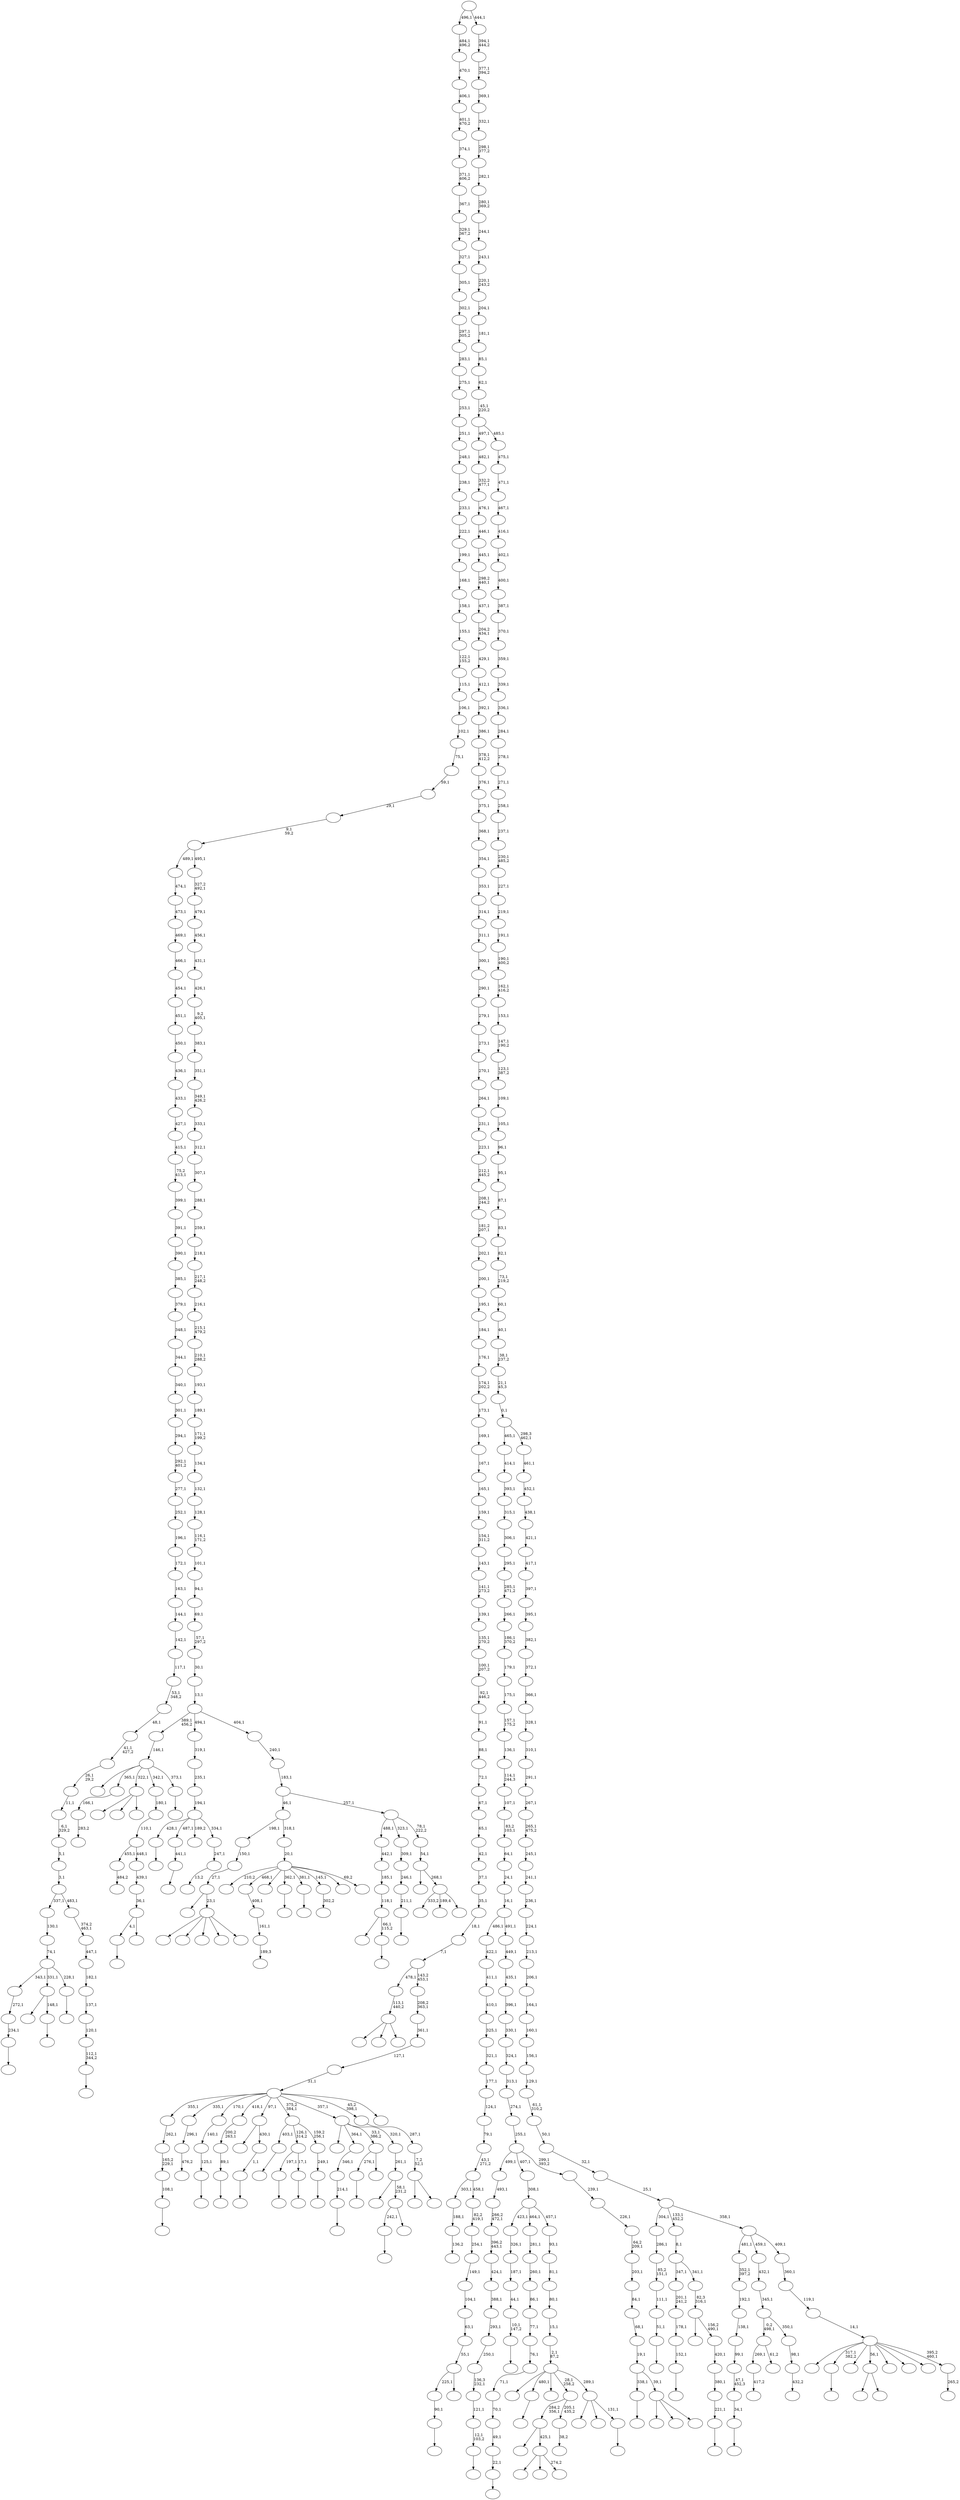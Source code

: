 digraph T {
	600 [label=""]
	599 [label=""]
	598 [label=""]
	597 [label=""]
	596 [label=""]
	595 [label=""]
	594 [label=""]
	593 [label=""]
	592 [label=""]
	591 [label=""]
	590 [label=""]
	589 [label=""]
	588 [label=""]
	587 [label=""]
	586 [label=""]
	585 [label=""]
	584 [label=""]
	583 [label=""]
	582 [label=""]
	581 [label=""]
	580 [label=""]
	579 [label=""]
	578 [label=""]
	577 [label=""]
	576 [label=""]
	575 [label=""]
	574 [label=""]
	573 [label=""]
	572 [label=""]
	571 [label=""]
	570 [label=""]
	569 [label=""]
	568 [label=""]
	567 [label=""]
	566 [label=""]
	565 [label=""]
	564 [label=""]
	563 [label=""]
	562 [label=""]
	561 [label=""]
	560 [label=""]
	559 [label=""]
	558 [label=""]
	557 [label=""]
	556 [label=""]
	555 [label=""]
	554 [label=""]
	553 [label=""]
	552 [label=""]
	551 [label=""]
	550 [label=""]
	549 [label=""]
	548 [label=""]
	547 [label=""]
	546 [label=""]
	545 [label=""]
	544 [label=""]
	543 [label=""]
	542 [label=""]
	541 [label=""]
	540 [label=""]
	539 [label=""]
	538 [label=""]
	537 [label=""]
	536 [label=""]
	535 [label=""]
	534 [label=""]
	533 [label=""]
	532 [label=""]
	531 [label=""]
	530 [label=""]
	529 [label=""]
	528 [label=""]
	527 [label=""]
	526 [label=""]
	525 [label=""]
	524 [label=""]
	523 [label=""]
	522 [label=""]
	521 [label=""]
	520 [label=""]
	519 [label=""]
	518 [label=""]
	517 [label=""]
	516 [label=""]
	515 [label=""]
	514 [label=""]
	513 [label=""]
	512 [label=""]
	511 [label=""]
	510 [label=""]
	509 [label=""]
	508 [label=""]
	507 [label=""]
	506 [label=""]
	505 [label=""]
	504 [label=""]
	503 [label=""]
	502 [label=""]
	501 [label=""]
	500 [label=""]
	499 [label=""]
	498 [label=""]
	497 [label=""]
	496 [label=""]
	495 [label=""]
	494 [label=""]
	493 [label=""]
	492 [label=""]
	491 [label=""]
	490 [label=""]
	489 [label=""]
	488 [label=""]
	487 [label=""]
	486 [label=""]
	485 [label=""]
	484 [label=""]
	483 [label=""]
	482 [label=""]
	481 [label=""]
	480 [label=""]
	479 [label=""]
	478 [label=""]
	477 [label=""]
	476 [label=""]
	475 [label=""]
	474 [label=""]
	473 [label=""]
	472 [label=""]
	471 [label=""]
	470 [label=""]
	469 [label=""]
	468 [label=""]
	467 [label=""]
	466 [label=""]
	465 [label=""]
	464 [label=""]
	463 [label=""]
	462 [label=""]
	461 [label=""]
	460 [label=""]
	459 [label=""]
	458 [label=""]
	457 [label=""]
	456 [label=""]
	455 [label=""]
	454 [label=""]
	453 [label=""]
	452 [label=""]
	451 [label=""]
	450 [label=""]
	449 [label=""]
	448 [label=""]
	447 [label=""]
	446 [label=""]
	445 [label=""]
	444 [label=""]
	443 [label=""]
	442 [label=""]
	441 [label=""]
	440 [label=""]
	439 [label=""]
	438 [label=""]
	437 [label=""]
	436 [label=""]
	435 [label=""]
	434 [label=""]
	433 [label=""]
	432 [label=""]
	431 [label=""]
	430 [label=""]
	429 [label=""]
	428 [label=""]
	427 [label=""]
	426 [label=""]
	425 [label=""]
	424 [label=""]
	423 [label=""]
	422 [label=""]
	421 [label=""]
	420 [label=""]
	419 [label=""]
	418 [label=""]
	417 [label=""]
	416 [label=""]
	415 [label=""]
	414 [label=""]
	413 [label=""]
	412 [label=""]
	411 [label=""]
	410 [label=""]
	409 [label=""]
	408 [label=""]
	407 [label=""]
	406 [label=""]
	405 [label=""]
	404 [label=""]
	403 [label=""]
	402 [label=""]
	401 [label=""]
	400 [label=""]
	399 [label=""]
	398 [label=""]
	397 [label=""]
	396 [label=""]
	395 [label=""]
	394 [label=""]
	393 [label=""]
	392 [label=""]
	391 [label=""]
	390 [label=""]
	389 [label=""]
	388 [label=""]
	387 [label=""]
	386 [label=""]
	385 [label=""]
	384 [label=""]
	383 [label=""]
	382 [label=""]
	381 [label=""]
	380 [label=""]
	379 [label=""]
	378 [label=""]
	377 [label=""]
	376 [label=""]
	375 [label=""]
	374 [label=""]
	373 [label=""]
	372 [label=""]
	371 [label=""]
	370 [label=""]
	369 [label=""]
	368 [label=""]
	367 [label=""]
	366 [label=""]
	365 [label=""]
	364 [label=""]
	363 [label=""]
	362 [label=""]
	361 [label=""]
	360 [label=""]
	359 [label=""]
	358 [label=""]
	357 [label=""]
	356 [label=""]
	355 [label=""]
	354 [label=""]
	353 [label=""]
	352 [label=""]
	351 [label=""]
	350 [label=""]
	349 [label=""]
	348 [label=""]
	347 [label=""]
	346 [label=""]
	345 [label=""]
	344 [label=""]
	343 [label=""]
	342 [label=""]
	341 [label=""]
	340 [label=""]
	339 [label=""]
	338 [label=""]
	337 [label=""]
	336 [label=""]
	335 [label=""]
	334 [label=""]
	333 [label=""]
	332 [label=""]
	331 [label=""]
	330 [label=""]
	329 [label=""]
	328 [label=""]
	327 [label=""]
	326 [label=""]
	325 [label=""]
	324 [label=""]
	323 [label=""]
	322 [label=""]
	321 [label=""]
	320 [label=""]
	319 [label=""]
	318 [label=""]
	317 [label=""]
	316 [label=""]
	315 [label=""]
	314 [label=""]
	313 [label=""]
	312 [label=""]
	311 [label=""]
	310 [label=""]
	309 [label=""]
	308 [label=""]
	307 [label=""]
	306 [label=""]
	305 [label=""]
	304 [label=""]
	303 [label=""]
	302 [label=""]
	301 [label=""]
	300 [label=""]
	299 [label=""]
	298 [label=""]
	297 [label=""]
	296 [label=""]
	295 [label=""]
	294 [label=""]
	293 [label=""]
	292 [label=""]
	291 [label=""]
	290 [label=""]
	289 [label=""]
	288 [label=""]
	287 [label=""]
	286 [label=""]
	285 [label=""]
	284 [label=""]
	283 [label=""]
	282 [label=""]
	281 [label=""]
	280 [label=""]
	279 [label=""]
	278 [label=""]
	277 [label=""]
	276 [label=""]
	275 [label=""]
	274 [label=""]
	273 [label=""]
	272 [label=""]
	271 [label=""]
	270 [label=""]
	269 [label=""]
	268 [label=""]
	267 [label=""]
	266 [label=""]
	265 [label=""]
	264 [label=""]
	263 [label=""]
	262 [label=""]
	261 [label=""]
	260 [label=""]
	259 [label=""]
	258 [label=""]
	257 [label=""]
	256 [label=""]
	255 [label=""]
	254 [label=""]
	253 [label=""]
	252 [label=""]
	251 [label=""]
	250 [label=""]
	249 [label=""]
	248 [label=""]
	247 [label=""]
	246 [label=""]
	245 [label=""]
	244 [label=""]
	243 [label=""]
	242 [label=""]
	241 [label=""]
	240 [label=""]
	239 [label=""]
	238 [label=""]
	237 [label=""]
	236 [label=""]
	235 [label=""]
	234 [label=""]
	233 [label=""]
	232 [label=""]
	231 [label=""]
	230 [label=""]
	229 [label=""]
	228 [label=""]
	227 [label=""]
	226 [label=""]
	225 [label=""]
	224 [label=""]
	223 [label=""]
	222 [label=""]
	221 [label=""]
	220 [label=""]
	219 [label=""]
	218 [label=""]
	217 [label=""]
	216 [label=""]
	215 [label=""]
	214 [label=""]
	213 [label=""]
	212 [label=""]
	211 [label=""]
	210 [label=""]
	209 [label=""]
	208 [label=""]
	207 [label=""]
	206 [label=""]
	205 [label=""]
	204 [label=""]
	203 [label=""]
	202 [label=""]
	201 [label=""]
	200 [label=""]
	199 [label=""]
	198 [label=""]
	197 [label=""]
	196 [label=""]
	195 [label=""]
	194 [label=""]
	193 [label=""]
	192 [label=""]
	191 [label=""]
	190 [label=""]
	189 [label=""]
	188 [label=""]
	187 [label=""]
	186 [label=""]
	185 [label=""]
	184 [label=""]
	183 [label=""]
	182 [label=""]
	181 [label=""]
	180 [label=""]
	179 [label=""]
	178 [label=""]
	177 [label=""]
	176 [label=""]
	175 [label=""]
	174 [label=""]
	173 [label=""]
	172 [label=""]
	171 [label=""]
	170 [label=""]
	169 [label=""]
	168 [label=""]
	167 [label=""]
	166 [label=""]
	165 [label=""]
	164 [label=""]
	163 [label=""]
	162 [label=""]
	161 [label=""]
	160 [label=""]
	159 [label=""]
	158 [label=""]
	157 [label=""]
	156 [label=""]
	155 [label=""]
	154 [label=""]
	153 [label=""]
	152 [label=""]
	151 [label=""]
	150 [label=""]
	149 [label=""]
	148 [label=""]
	147 [label=""]
	146 [label=""]
	145 [label=""]
	144 [label=""]
	143 [label=""]
	142 [label=""]
	141 [label=""]
	140 [label=""]
	139 [label=""]
	138 [label=""]
	137 [label=""]
	136 [label=""]
	135 [label=""]
	134 [label=""]
	133 [label=""]
	132 [label=""]
	131 [label=""]
	130 [label=""]
	129 [label=""]
	128 [label=""]
	127 [label=""]
	126 [label=""]
	125 [label=""]
	124 [label=""]
	123 [label=""]
	122 [label=""]
	121 [label=""]
	120 [label=""]
	119 [label=""]
	118 [label=""]
	117 [label=""]
	116 [label=""]
	115 [label=""]
	114 [label=""]
	113 [label=""]
	112 [label=""]
	111 [label=""]
	110 [label=""]
	109 [label=""]
	108 [label=""]
	107 [label=""]
	106 [label=""]
	105 [label=""]
	104 [label=""]
	103 [label=""]
	102 [label=""]
	101 [label=""]
	100 [label=""]
	99 [label=""]
	98 [label=""]
	97 [label=""]
	96 [label=""]
	95 [label=""]
	94 [label=""]
	93 [label=""]
	92 [label=""]
	91 [label=""]
	90 [label=""]
	89 [label=""]
	88 [label=""]
	87 [label=""]
	86 [label=""]
	85 [label=""]
	84 [label=""]
	83 [label=""]
	82 [label=""]
	81 [label=""]
	80 [label=""]
	79 [label=""]
	78 [label=""]
	77 [label=""]
	76 [label=""]
	75 [label=""]
	74 [label=""]
	73 [label=""]
	72 [label=""]
	71 [label=""]
	70 [label=""]
	69 [label=""]
	68 [label=""]
	67 [label=""]
	66 [label=""]
	65 [label=""]
	64 [label=""]
	63 [label=""]
	62 [label=""]
	61 [label=""]
	60 [label=""]
	59 [label=""]
	58 [label=""]
	57 [label=""]
	56 [label=""]
	55 [label=""]
	54 [label=""]
	53 [label=""]
	52 [label=""]
	51 [label=""]
	50 [label=""]
	49 [label=""]
	48 [label=""]
	47 [label=""]
	46 [label=""]
	45 [label=""]
	44 [label=""]
	43 [label=""]
	42 [label=""]
	41 [label=""]
	40 [label=""]
	39 [label=""]
	38 [label=""]
	37 [label=""]
	36 [label=""]
	35 [label=""]
	34 [label=""]
	33 [label=""]
	32 [label=""]
	31 [label=""]
	30 [label=""]
	29 [label=""]
	28 [label=""]
	27 [label=""]
	26 [label=""]
	25 [label=""]
	24 [label=""]
	23 [label=""]
	22 [label=""]
	21 [label=""]
	20 [label=""]
	19 [label=""]
	18 [label=""]
	17 [label=""]
	16 [label=""]
	15 [label=""]
	14 [label=""]
	13 [label=""]
	12 [label=""]
	11 [label=""]
	10 [label=""]
	9 [label=""]
	8 [label=""]
	7 [label=""]
	6 [label=""]
	5 [label=""]
	4 [label=""]
	3 [label=""]
	2 [label=""]
	1 [label=""]
	0 [label=""]
	598 -> 599 [label=""]
	592 -> 593 [label=""]
	586 -> 587 [label=""]
	585 -> 586 [label="152,1"]
	584 -> 585 [label="178,1"]
	583 -> 584 [label="201,1\n241,2"]
	581 -> 582 [label=""]
	580 -> 581 [label="108,1"]
	579 -> 580 [label="165,2\n229,1"]
	578 -> 579 [label="262,1"]
	575 -> 576 [label="476,2"]
	574 -> 575 [label="296,1"]
	572 -> 573 [label=""]
	571 -> 572 [label="125,1"]
	570 -> 571 [label="140,1"]
	568 -> 569 [label="417,2"]
	566 -> 567 [label=""]
	563 -> 564 [label=""]
	560 -> 568 [label="269,1"]
	560 -> 561 [label="61,2"]
	558 -> 559 [label="484,2"]
	554 -> 555 [label=""]
	551 -> 552 [label="136,2"]
	550 -> 551 [label="188,1"]
	548 -> 549 [label=""]
	547 -> 548 [label="10,1\n147,2"]
	546 -> 547 [label="44,1"]
	545 -> 546 [label="187,1"]
	544 -> 545 [label="326,1"]
	542 -> 543 [label=""]
	541 -> 542 [label="234,1"]
	540 -> 541 [label="272,1"]
	538 -> 539 [label=""]
	537 -> 538 [label="22,1"]
	536 -> 537 [label="49,1"]
	535 -> 536 [label="70,1"]
	534 -> 535 [label="71,1"]
	533 -> 534 [label="76,1"]
	532 -> 533 [label="77,1"]
	531 -> 532 [label="86,1"]
	530 -> 531 [label="260,1"]
	529 -> 530 [label="281,1"]
	526 -> 527 [label=""]
	525 -> 526 [label="89,1"]
	524 -> 525 [label="200,2\n263,1"]
	522 -> 523 [label=""]
	521 -> 522 [label="214,1"]
	520 -> 521 [label="346,1"]
	518 -> 519 [label=""]
	517 -> 518 [label="34,1"]
	516 -> 517 [label="47,1\n452,3"]
	515 -> 516 [label="99,1"]
	514 -> 515 [label="138,1"]
	513 -> 514 [label="192,1"]
	512 -> 513 [label="352,1\n397,2"]
	510 -> 511 [label=""]
	509 -> 510 [label="51,1"]
	508 -> 509 [label="111,1"]
	507 -> 508 [label="85,2\n151,1"]
	506 -> 507 [label="286,1"]
	504 -> 505 [label=""]
	501 -> 502 [label="189,3"]
	500 -> 501 [label="161,1"]
	499 -> 500 [label="408,1"]
	495 -> 496 [label=""]
	494 -> 598 [label="197,1"]
	494 -> 495 [label="17,1"]
	492 -> 493 [label=""]
	491 -> 492 [label="1,1"]
	490 -> 600 [label=""]
	490 -> 491 [label="430,1"]
	486 -> 487 [label=""]
	484 -> 485 [label="432,2"]
	483 -> 484 [label="98,1"]
	482 -> 560 [label="0,2\n498,1"]
	482 -> 483 [label="350,1"]
	481 -> 482 [label="345,1"]
	480 -> 481 [label="432,1"]
	477 -> 554 [label="276,1"]
	477 -> 478 [label=""]
	475 -> 476 [label=""]
	474 -> 475 [label="249,1"]
	473 -> 504 [label="403,1"]
	473 -> 494 [label="126,1\n314,2"]
	473 -> 474 [label="159,2\n256,1"]
	471 -> 472 [label="283,2"]
	470 -> 471 [label="166,1"]
	468 -> 565 [label=""]
	468 -> 553 [label=""]
	468 -> 469 [label=""]
	464 -> 566 [label="242,1"]
	464 -> 465 [label=""]
	463 -> 497 [label=""]
	463 -> 464 [label="58,1\n231,2"]
	462 -> 463 [label="261,1"]
	461 -> 588 [label=""]
	461 -> 520 [label="364,1"]
	461 -> 477 [label="33,1\n386,2"]
	461 -> 462 [label="320,1"]
	458 -> 528 [label=""]
	458 -> 488 [label=""]
	458 -> 459 [label="274,2"]
	457 -> 591 [label=""]
	457 -> 458 [label="425,1"]
	455 -> 456 [label=""]
	454 -> 455 [label="12,1\n103,2"]
	453 -> 454 [label="121,1"]
	452 -> 453 [label="136,3\n232,1"]
	451 -> 452 [label="250,1"]
	450 -> 451 [label="293,1"]
	449 -> 450 [label="388,1"]
	448 -> 449 [label="424,1"]
	447 -> 448 [label="396,2\n443,1"]
	446 -> 447 [label="266,2\n472,1"]
	445 -> 446 [label="493,1"]
	443 -> 562 [label=""]
	443 -> 444 [label=""]
	442 -> 443 [label="7,2\n52,1"]
	441 -> 442 [label="287,1"]
	438 -> 439 [label=""]
	436 -> 592 [label="4,1"]
	436 -> 437 [label=""]
	435 -> 436 [label="36,1"]
	434 -> 435 [label="439,1"]
	433 -> 558 [label="455,1"]
	433 -> 434 [label="448,1"]
	432 -> 433 [label="110,1"]
	431 -> 432 [label="180,1"]
	429 -> 430 [label=""]
	428 -> 589 [label=""]
	428 -> 429 [label="66,1\n115,2"]
	427 -> 428 [label="118,1"]
	426 -> 427 [label="185,1"]
	425 -> 426 [label="442,1"]
	423 -> 424 [label=""]
	422 -> 489 [label=""]
	422 -> 470 [label="365,1"]
	422 -> 468 [label="322,1"]
	422 -> 431 [label="342,1"]
	422 -> 423 [label="373,1"]
	421 -> 422 [label="146,1"]
	419 -> 420 [label=""]
	417 -> 418 [label=""]
	415 -> 416 [label=""]
	413 -> 414 [label="38,2"]
	412 -> 457 [label="284,2\n356,1"]
	412 -> 413 [label="205,1\n435,2"]
	410 -> 411 [label=""]
	409 -> 410 [label="441,1"]
	407 -> 503 [label=""]
	407 -> 479 [label=""]
	407 -> 408 [label=""]
	406 -> 407 [label="113,1\n440,2"]
	404 -> 405 [label=""]
	403 -> 404 [label="211,1"]
	402 -> 403 [label="246,1"]
	401 -> 402 [label="309,1"]
	398 -> 399 [label=""]
	397 -> 557 [label=""]
	397 -> 398 [label="148,1"]
	391 -> 392 [label="302,2"]
	389 -> 393 [label=""]
	389 -> 390 [label=""]
	387 -> 388 [label=""]
	386 -> 595 [label=""]
	386 -> 400 [label=""]
	386 -> 387 [label="131,1"]
	385 -> 577 [label=""]
	385 -> 486 [label="480,1"]
	385 -> 440 [label=""]
	385 -> 412 [label="28,1\n258,2"]
	385 -> 386 [label="289,1"]
	384 -> 385 [label="2,1\n87,2"]
	383 -> 384 [label="15,1"]
	382 -> 383 [label="80,1"]
	381 -> 382 [label="81,1"]
	380 -> 381 [label="93,1"]
	379 -> 544 [label="423,1"]
	379 -> 529 [label="464,1"]
	379 -> 380 [label="457,1"]
	378 -> 379 [label="308,1"]
	376 -> 377 [label="13,2"]
	375 -> 376 [label="247,1"]
	374 -> 563 [label="428,1"]
	374 -> 409 [label="487,1"]
	374 -> 396 [label="189,2"]
	374 -> 375 [label="334,1"]
	373 -> 374 [label="194,1"]
	372 -> 373 [label="235,1"]
	371 -> 372 [label="319,1"]
	369 -> 370 [label=""]
	368 -> 540 [label="343,1"]
	368 -> 397 [label="331,1"]
	368 -> 369 [label="228,1"]
	367 -> 368 [label="74,1"]
	366 -> 367 [label="130,1"]
	364 -> 365 [label=""]
	363 -> 364 [label="112,1\n344,2"]
	362 -> 363 [label="120,1"]
	361 -> 362 [label="137,1"]
	360 -> 361 [label="182,1"]
	359 -> 360 [label="447,1"]
	358 -> 359 [label="374,2\n463,1"]
	357 -> 366 [label="337,1"]
	357 -> 358 [label="483,1"]
	356 -> 357 [label="3,1"]
	355 -> 356 [label="5,1"]
	354 -> 355 [label="6,1\n329,2"]
	353 -> 354 [label="11,1"]
	352 -> 353 [label="26,1\n29,2"]
	351 -> 352 [label="41,1\n427,2"]
	350 -> 351 [label="48,1"]
	349 -> 350 [label="53,1\n348,2"]
	348 -> 349 [label="117,1"]
	347 -> 348 [label="142,1"]
	346 -> 347 [label="144,1"]
	345 -> 346 [label="163,1"]
	344 -> 345 [label="172,1"]
	343 -> 344 [label="196,1"]
	342 -> 343 [label="252,1"]
	341 -> 342 [label="277,1"]
	340 -> 341 [label="292,1\n401,2"]
	339 -> 340 [label="294,1"]
	338 -> 339 [label="301,1"]
	337 -> 338 [label="340,1"]
	336 -> 337 [label="344,1"]
	335 -> 336 [label="348,1"]
	334 -> 335 [label="379,1"]
	333 -> 334 [label="385,1"]
	332 -> 333 [label="390,1"]
	331 -> 332 [label="391,1"]
	330 -> 331 [label="399,1"]
	329 -> 330 [label="75,2\n413,1"]
	328 -> 329 [label="415,1"]
	327 -> 328 [label="427,1"]
	326 -> 327 [label="433,1"]
	325 -> 326 [label="436,1"]
	324 -> 325 [label="450,1"]
	323 -> 324 [label="451,1"]
	322 -> 323 [label="454,1"]
	321 -> 322 [label="466,1"]
	320 -> 321 [label="469,1"]
	319 -> 320 [label="473,1"]
	318 -> 319 [label="474,1"]
	314 -> 315 [label=""]
	313 -> 314 [label="90,1"]
	309 -> 310 [label=""]
	308 -> 309 [label="221,1"]
	307 -> 308 [label="380,1"]
	306 -> 307 [label="420,1"]
	305 -> 596 [label=""]
	305 -> 306 [label="156,2\n490,1"]
	304 -> 305 [label="82,3\n316,1"]
	303 -> 583 [label="347,1"]
	303 -> 304 [label="341,1"]
	302 -> 303 [label="8,1"]
	298 -> 313 [label="225,1"]
	298 -> 299 [label=""]
	297 -> 298 [label="55,1"]
	296 -> 297 [label="63,1"]
	295 -> 296 [label="104,1"]
	294 -> 295 [label="149,1"]
	293 -> 294 [label="254,1"]
	292 -> 293 [label="82,2\n419,1"]
	291 -> 550 [label="303,1"]
	291 -> 292 [label="458,1"]
	290 -> 291 [label="43,1\n271,2"]
	289 -> 290 [label="79,1"]
	288 -> 289 [label="124,1"]
	287 -> 288 [label="177,1"]
	286 -> 287 [label="321,1"]
	285 -> 286 [label="325,1"]
	284 -> 285 [label="410,1"]
	283 -> 284 [label="411,1"]
	282 -> 283 [label="422,1"]
	280 -> 556 [label=""]
	280 -> 467 [label=""]
	280 -> 466 [label=""]
	280 -> 316 [label=""]
	280 -> 281 [label=""]
	279 -> 394 [label=""]
	279 -> 280 [label="23,1"]
	278 -> 279 [label="27,1"]
	277 -> 278 [label="150,1"]
	273 -> 317 [label=""]
	273 -> 275 [label=""]
	273 -> 274 [label=""]
	272 -> 415 [label="338,1"]
	272 -> 273 [label="39,1"]
	271 -> 272 [label="19,1"]
	270 -> 271 [label="68,1"]
	269 -> 270 [label="84,1"]
	268 -> 269 [label="203,1"]
	267 -> 268 [label="64,2\n209,1"]
	266 -> 267 [label="226,1"]
	265 -> 266 [label="239,1"]
	264 -> 445 [label="499,1"]
	264 -> 378 [label="407,1"]
	264 -> 265 [label="299,1\n393,2"]
	263 -> 264 [label="255,1"]
	262 -> 263 [label="274,1"]
	261 -> 262 [label="313,1"]
	260 -> 261 [label="324,1"]
	259 -> 260 [label="330,1"]
	258 -> 259 [label="396,1"]
	257 -> 258 [label="435,1"]
	256 -> 257 [label="449,1"]
	255 -> 282 [label="486,1"]
	255 -> 256 [label="491,1"]
	254 -> 255 [label="16,1"]
	253 -> 254 [label="24,1"]
	252 -> 253 [label="64,1"]
	251 -> 252 [label="83,2\n103,1"]
	250 -> 251 [label="107,1"]
	249 -> 250 [label="114,1\n244,3"]
	248 -> 249 [label="136,1"]
	247 -> 248 [label="157,1\n175,2"]
	246 -> 247 [label="175,1"]
	245 -> 246 [label="179,1"]
	244 -> 245 [label="186,1\n370,2"]
	243 -> 244 [label="266,1"]
	242 -> 243 [label="285,1\n471,2"]
	241 -> 242 [label="295,1"]
	240 -> 241 [label="306,1"]
	239 -> 240 [label="315,1"]
	238 -> 239 [label="393,1"]
	237 -> 238 [label="414,1"]
	235 -> 594 [label="210,2"]
	235 -> 499 [label="468,1"]
	235 -> 460 [label=""]
	235 -> 438 [label="362,1"]
	235 -> 419 [label="381,1"]
	235 -> 391 [label="145,1"]
	235 -> 276 [label=""]
	235 -> 236 [label="69,2"]
	234 -> 235 [label="20,1"]
	233 -> 277 [label="198,1"]
	233 -> 234 [label="318,1"]
	231 -> 597 [label="333,2"]
	231 -> 498 [label="189,4"]
	231 -> 232 [label=""]
	230 -> 301 [label=""]
	230 -> 231 [label="268,1"]
	229 -> 230 [label="54,1"]
	228 -> 425 [label="488,1"]
	228 -> 401 [label="323,1"]
	228 -> 229 [label="78,1\n222,2"]
	227 -> 233 [label="46,1"]
	227 -> 228 [label="257,1"]
	226 -> 227 [label="183,1"]
	225 -> 226 [label="240,1"]
	224 -> 421 [label="389,1\n456,2"]
	224 -> 371 [label="494,1"]
	224 -> 225 [label="404,1"]
	223 -> 224 [label="13,1"]
	222 -> 223 [label="30,1"]
	221 -> 222 [label="57,1\n297,2"]
	220 -> 221 [label="69,1"]
	219 -> 220 [label="94,1"]
	218 -> 219 [label="101,1"]
	217 -> 218 [label="116,1\n171,2"]
	216 -> 217 [label="128,1"]
	215 -> 216 [label="132,1"]
	214 -> 215 [label="134,1"]
	213 -> 214 [label="171,1\n199,2"]
	212 -> 213 [label="189,1"]
	211 -> 212 [label="193,1"]
	210 -> 211 [label="210,1\n288,2"]
	209 -> 210 [label="215,1\n479,2"]
	208 -> 209 [label="216,1"]
	207 -> 208 [label="217,1\n248,2"]
	206 -> 207 [label="218,1"]
	205 -> 206 [label="259,1"]
	204 -> 205 [label="288,1"]
	203 -> 204 [label="307,1"]
	202 -> 203 [label="312,1"]
	201 -> 202 [label="333,1"]
	200 -> 201 [label="349,1\n426,2"]
	199 -> 200 [label="351,1"]
	198 -> 199 [label="383,1"]
	197 -> 198 [label="9,2\n405,1"]
	196 -> 197 [label="426,1"]
	195 -> 196 [label="431,1"]
	194 -> 195 [label="456,1"]
	193 -> 194 [label="479,1"]
	192 -> 193 [label="327,2\n492,1"]
	191 -> 318 [label="489,1"]
	191 -> 192 [label="495,1"]
	190 -> 191 [label="9,1\n59,2"]
	189 -> 190 [label="29,1"]
	188 -> 189 [label="59,1"]
	187 -> 188 [label="75,1"]
	186 -> 187 [label="102,1"]
	185 -> 186 [label="106,1"]
	184 -> 185 [label="115,1"]
	183 -> 184 [label="122,1\n155,2"]
	182 -> 183 [label="155,1"]
	181 -> 182 [label="158,1"]
	180 -> 181 [label="168,1"]
	179 -> 180 [label="199,1"]
	178 -> 179 [label="222,1"]
	177 -> 178 [label="233,1"]
	176 -> 177 [label="238,1"]
	175 -> 176 [label="248,1"]
	174 -> 175 [label="251,1"]
	173 -> 174 [label="253,1"]
	172 -> 173 [label="275,1"]
	171 -> 172 [label="283,1"]
	170 -> 171 [label="297,1\n305,2"]
	169 -> 170 [label="302,1"]
	168 -> 169 [label="305,1"]
	167 -> 168 [label="327,1"]
	166 -> 167 [label="329,1\n367,2"]
	165 -> 166 [label="367,1"]
	164 -> 165 [label="371,1\n406,2"]
	163 -> 164 [label="374,1"]
	162 -> 163 [label="401,1\n470,2"]
	161 -> 162 [label="406,1"]
	160 -> 161 [label="470,1"]
	159 -> 160 [label="484,1\n496,2"]
	157 -> 578 [label="355,1"]
	157 -> 574 [label="335,1"]
	157 -> 570 [label="170,1"]
	157 -> 524 [label="418,1"]
	157 -> 490 [label="97,1"]
	157 -> 473 [label="375,2\n384,1"]
	157 -> 461 [label="357,1"]
	157 -> 441 [label="45,2\n398,1"]
	157 -> 158 [label=""]
	156 -> 157 [label="31,1"]
	155 -> 156 [label="127,1"]
	154 -> 155 [label="361,1"]
	153 -> 154 [label="208,2\n363,1"]
	152 -> 406 [label="478,1"]
	152 -> 153 [label="143,2\n453,1"]
	151 -> 152 [label="7,1"]
	150 -> 151 [label="18,1"]
	149 -> 150 [label="35,1"]
	148 -> 149 [label="37,1"]
	147 -> 148 [label="42,1"]
	146 -> 147 [label="65,1"]
	145 -> 146 [label="67,1"]
	144 -> 145 [label="72,1"]
	143 -> 144 [label="88,1"]
	142 -> 143 [label="91,1"]
	141 -> 142 [label="92,1\n446,2"]
	140 -> 141 [label="100,1\n207,2"]
	139 -> 140 [label="135,1\n270,2"]
	138 -> 139 [label="139,1"]
	137 -> 138 [label="141,1\n273,2"]
	136 -> 137 [label="143,1"]
	135 -> 136 [label="154,1\n311,2"]
	134 -> 135 [label="159,1"]
	133 -> 134 [label="165,1"]
	132 -> 133 [label="167,1"]
	131 -> 132 [label="169,1"]
	130 -> 131 [label="173,1"]
	129 -> 130 [label="174,1\n202,2"]
	128 -> 129 [label="176,1"]
	127 -> 128 [label="184,1"]
	126 -> 127 [label="195,1"]
	125 -> 126 [label="200,1"]
	124 -> 125 [label="202,1"]
	123 -> 124 [label="181,2\n207,1"]
	122 -> 123 [label="208,1\n244,2"]
	121 -> 122 [label="212,1\n445,2"]
	120 -> 121 [label="223,1"]
	119 -> 120 [label="231,1"]
	118 -> 119 [label="264,1"]
	117 -> 118 [label="270,1"]
	116 -> 117 [label="273,1"]
	115 -> 116 [label="279,1"]
	114 -> 115 [label="290,1"]
	113 -> 114 [label="300,1"]
	112 -> 113 [label="311,1"]
	111 -> 112 [label="314,1"]
	110 -> 111 [label="353,1"]
	109 -> 110 [label="354,1"]
	108 -> 109 [label="368,1"]
	107 -> 108 [label="375,1"]
	106 -> 107 [label="376,1"]
	105 -> 106 [label="378,1\n412,2"]
	104 -> 105 [label="386,1"]
	103 -> 104 [label="392,1"]
	102 -> 103 [label="412,1"]
	101 -> 102 [label="429,1"]
	100 -> 101 [label="204,2\n434,1"]
	99 -> 100 [label="437,1"]
	98 -> 99 [label="298,2\n440,1"]
	97 -> 98 [label="445,1"]
	96 -> 97 [label="446,1"]
	95 -> 96 [label="476,1"]
	94 -> 95 [label="332,2\n477,1"]
	93 -> 94 [label="482,1"]
	91 -> 92 [label="265,2"]
	90 -> 590 [label=""]
	90 -> 417 [label="317,1\n382,2"]
	90 -> 395 [label=""]
	90 -> 389 [label="56,1"]
	90 -> 312 [label=""]
	90 -> 311 [label=""]
	90 -> 300 [label=""]
	90 -> 91 [label="395,2\n460,1"]
	89 -> 90 [label="14,1"]
	88 -> 89 [label="119,1"]
	87 -> 88 [label="360,1"]
	86 -> 512 [label="481,1"]
	86 -> 480 [label="459,1"]
	86 -> 87 [label="409,1"]
	85 -> 506 [label="304,1"]
	85 -> 302 [label="133,1\n452,2"]
	85 -> 86 [label="358,1"]
	84 -> 85 [label="25,1"]
	83 -> 84 [label="32,1"]
	82 -> 83 [label="50,1"]
	81 -> 82 [label="61,1\n310,2"]
	80 -> 81 [label="129,1"]
	79 -> 80 [label="156,1"]
	78 -> 79 [label="160,1"]
	77 -> 78 [label="164,1"]
	76 -> 77 [label="206,1"]
	75 -> 76 [label="213,1"]
	74 -> 75 [label="224,1"]
	73 -> 74 [label="236,1"]
	72 -> 73 [label="241,1"]
	71 -> 72 [label="245,1"]
	70 -> 71 [label="265,1\n475,2"]
	69 -> 70 [label="267,1"]
	68 -> 69 [label="291,1"]
	67 -> 68 [label="310,1"]
	66 -> 67 [label="328,1"]
	65 -> 66 [label="366,1"]
	64 -> 65 [label="372,1"]
	63 -> 64 [label="382,1"]
	62 -> 63 [label="395,1"]
	61 -> 62 [label="397,1"]
	60 -> 61 [label="417,1"]
	59 -> 60 [label="421,1"]
	58 -> 59 [label="438,1"]
	57 -> 58 [label="452,1"]
	56 -> 57 [label="461,1"]
	55 -> 237 [label="465,1"]
	55 -> 56 [label="298,3\n462,1"]
	54 -> 55 [label="0,1"]
	53 -> 54 [label="21,1\n45,3"]
	52 -> 53 [label="38,1\n237,2"]
	51 -> 52 [label="40,1"]
	50 -> 51 [label="60,1"]
	49 -> 50 [label="73,1\n219,2"]
	48 -> 49 [label="82,1"]
	47 -> 48 [label="83,1"]
	46 -> 47 [label="87,1"]
	45 -> 46 [label="95,1"]
	44 -> 45 [label="96,1"]
	43 -> 44 [label="105,1"]
	42 -> 43 [label="109,1"]
	41 -> 42 [label="123,1\n387,2"]
	40 -> 41 [label="147,1\n190,2"]
	39 -> 40 [label="153,1"]
	38 -> 39 [label="162,1\n416,2"]
	37 -> 38 [label="190,1\n400,2"]
	36 -> 37 [label="191,1"]
	35 -> 36 [label="219,1"]
	34 -> 35 [label="227,1"]
	33 -> 34 [label="230,1\n485,2"]
	32 -> 33 [label="237,1"]
	31 -> 32 [label="258,1"]
	30 -> 31 [label="271,1"]
	29 -> 30 [label="278,1"]
	28 -> 29 [label="284,1"]
	27 -> 28 [label="336,1"]
	26 -> 27 [label="339,1"]
	25 -> 26 [label="359,1"]
	24 -> 25 [label="370,1"]
	23 -> 24 [label="387,1"]
	22 -> 23 [label="400,1"]
	21 -> 22 [label="402,1"]
	20 -> 21 [label="416,1"]
	19 -> 20 [label="467,1"]
	18 -> 19 [label="471,1"]
	17 -> 18 [label="475,1"]
	16 -> 93 [label="497,1"]
	16 -> 17 [label="485,1"]
	15 -> 16 [label="45,1\n220,2"]
	14 -> 15 [label="62,1"]
	13 -> 14 [label="85,1"]
	12 -> 13 [label="181,1"]
	11 -> 12 [label="204,1"]
	10 -> 11 [label="220,1\n243,2"]
	9 -> 10 [label="243,1"]
	8 -> 9 [label="244,1"]
	7 -> 8 [label="280,1\n369,2"]
	6 -> 7 [label="282,1"]
	5 -> 6 [label="298,1\n377,2"]
	4 -> 5 [label="332,1"]
	3 -> 4 [label="369,1"]
	2 -> 3 [label="377,1\n394,2"]
	1 -> 2 [label="394,1\n444,2"]
	0 -> 159 [label="496,1"]
	0 -> 1 [label="444,1"]
}
